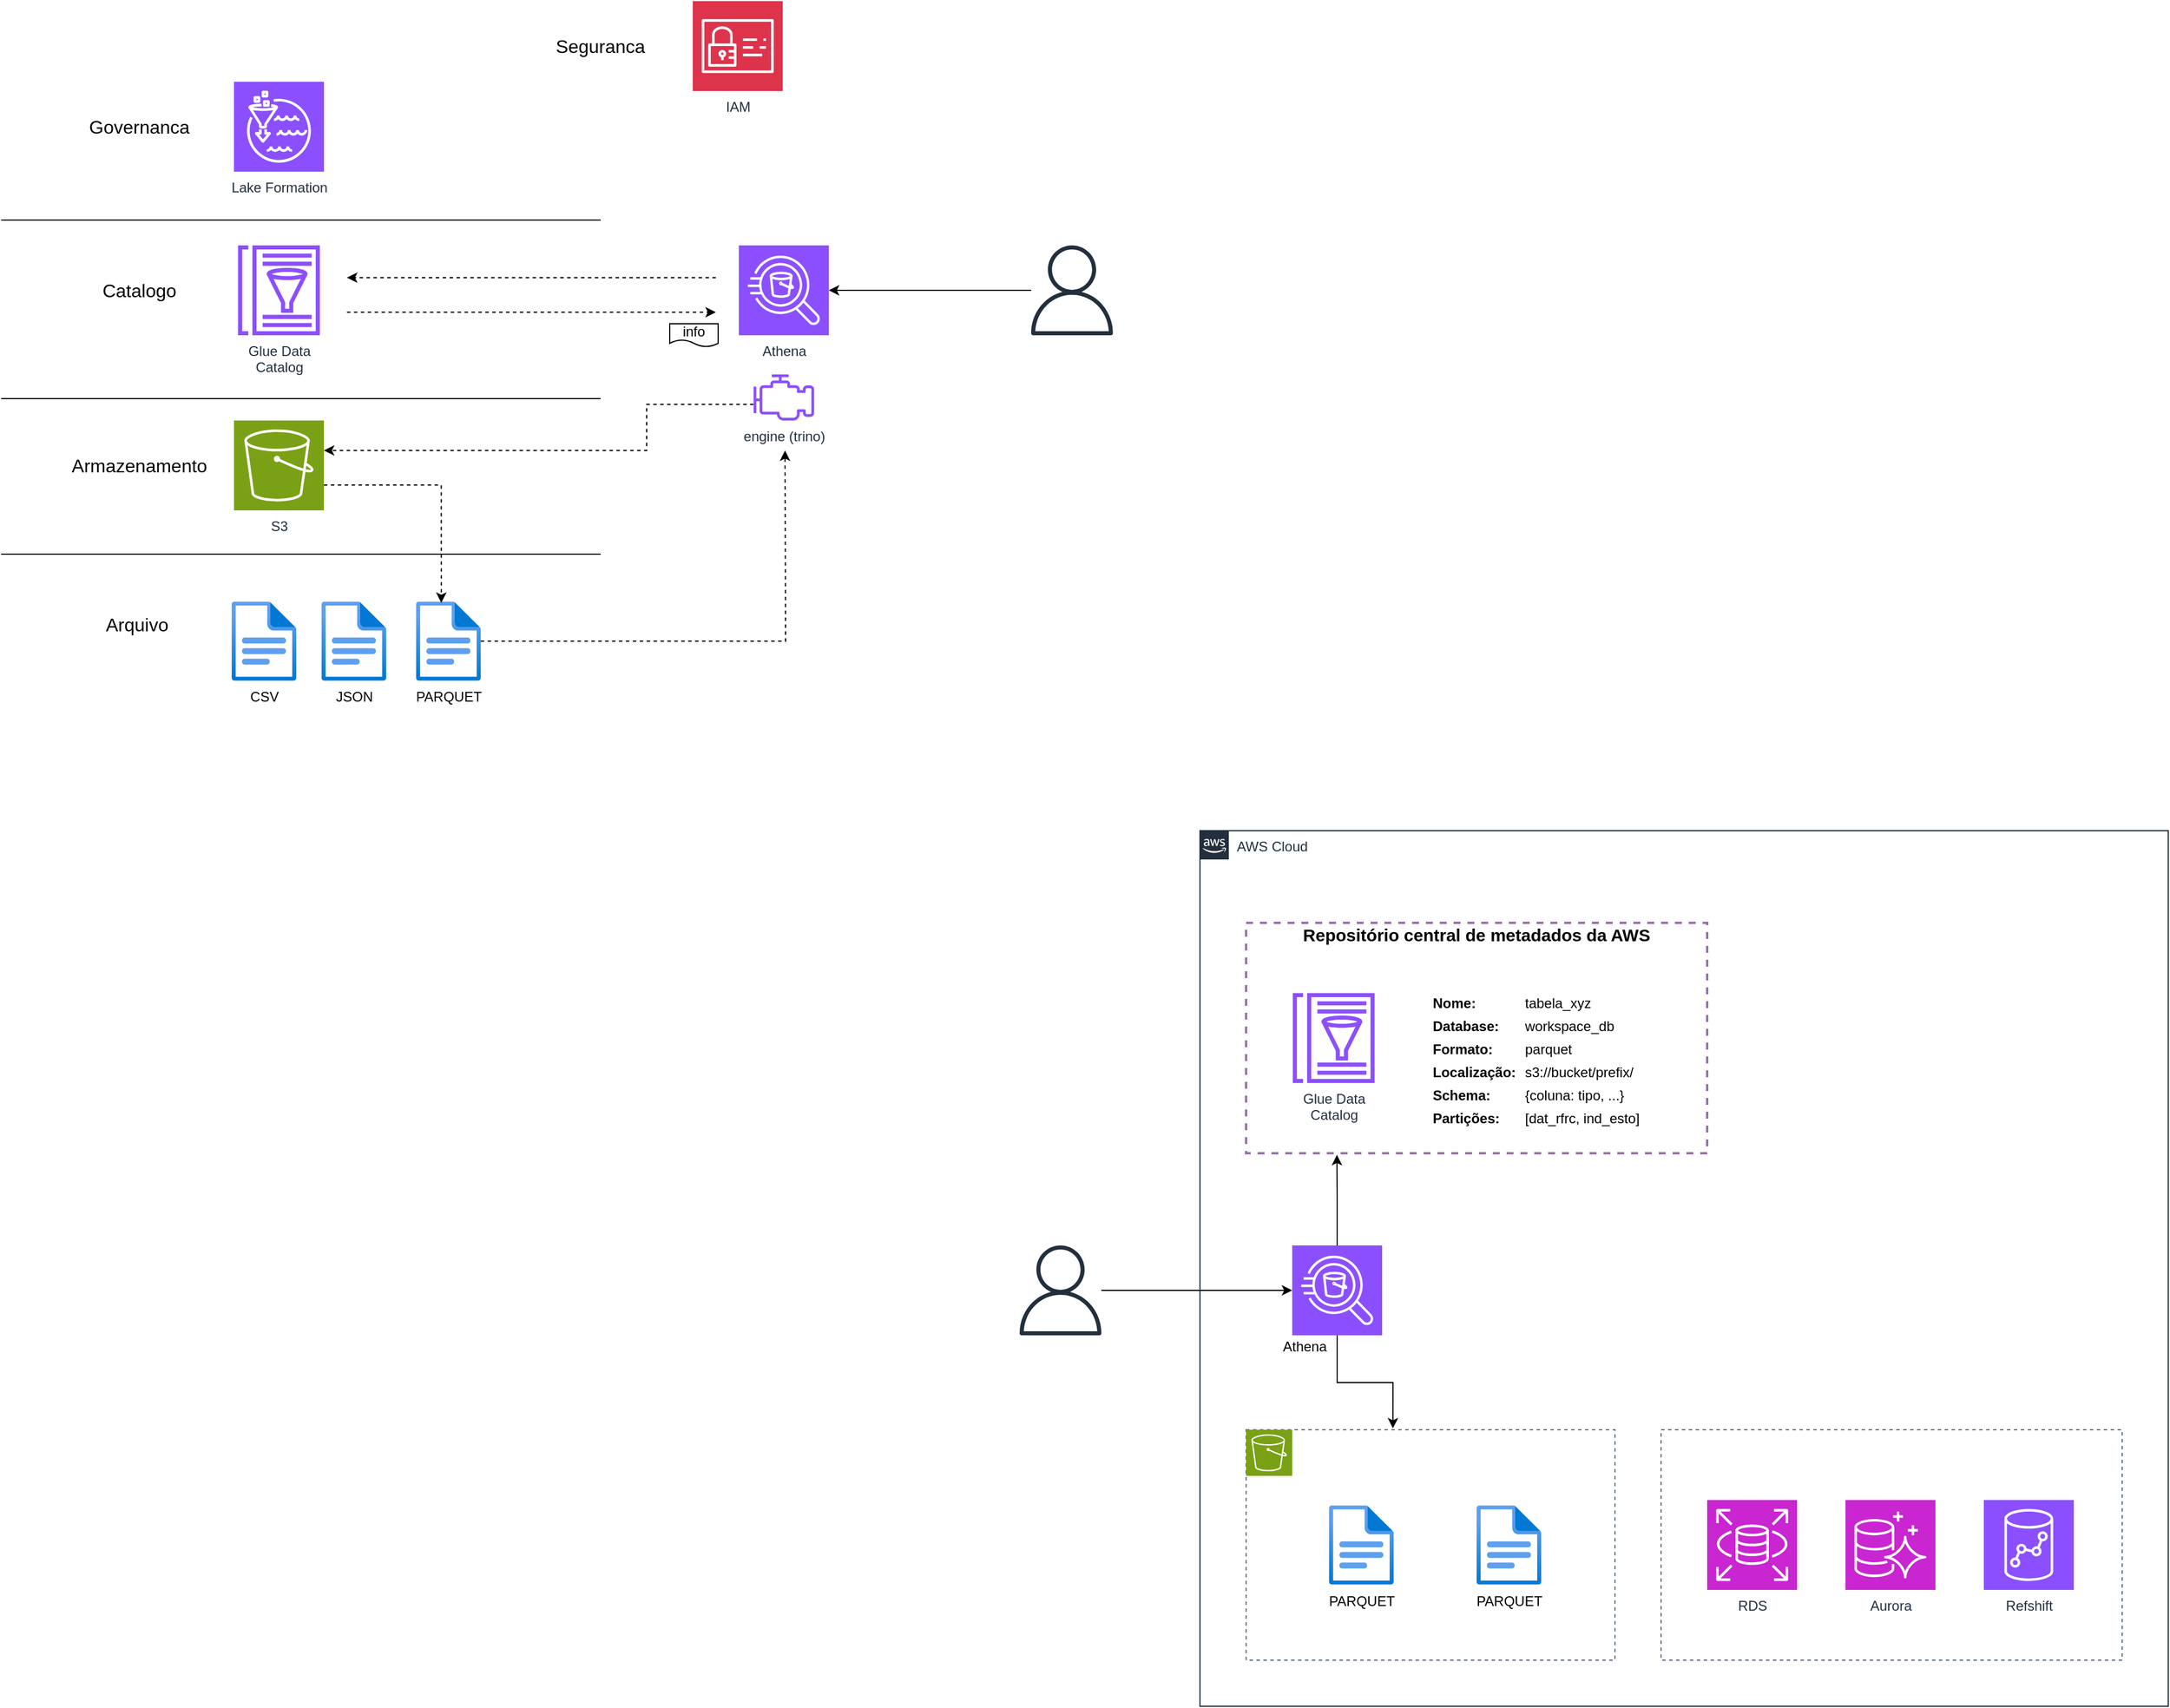 <mxfile version="24.8.4">
  <diagram name="Página-1" id="BZbnMMPLIYU0pQFjoXJA">
    <mxGraphModel dx="1928" dy="2605" grid="1" gridSize="10" guides="1" tooltips="1" connect="1" arrows="1" fold="1" page="0" pageScale="1" pageWidth="827" pageHeight="1169" math="0" shadow="0">
      <root>
        <mxCell id="0" />
        <mxCell id="1" parent="0" />
        <mxCell id="dpE1e3hh8Av37720QyTg-1" value="AWS Cloud" style="points=[[0,0],[0.25,0],[0.5,0],[0.75,0],[1,0],[1,0.25],[1,0.5],[1,0.75],[1,1],[0.75,1],[0.5,1],[0.25,1],[0,1],[0,0.75],[0,0.5],[0,0.25]];outlineConnect=0;gradientColor=none;html=1;whiteSpace=wrap;fontSize=12;fontStyle=0;container=1;pointerEvents=0;collapsible=0;recursiveResize=0;shape=mxgraph.aws4.group;grIcon=mxgraph.aws4.group_aws_cloud_alt;strokeColor=#232F3E;fillColor=default;verticalAlign=top;align=left;spacingLeft=30;fontColor=#232F3E;dashed=0;" vertex="1" parent="1">
          <mxGeometry x="960" y="-120" width="840" height="760" as="geometry" />
        </mxCell>
        <mxCell id="dpE1e3hh8Av37720QyTg-35" value="" style="fillColor=#FFFFFF;strokeColor=#9673a6;dashed=1;verticalAlign=top;fontStyle=0;whiteSpace=wrap;html=1;strokeWidth=2;" vertex="1" parent="1">
          <mxGeometry x="1000" y="-40" width="400" height="200" as="geometry" />
        </mxCell>
        <mxCell id="dpE1e3hh8Av37720QyTg-3" value="" style="sketch=0;points=[[0,0,0],[0.25,0,0],[0.5,0,0],[0.75,0,0],[1,0,0],[0,1,0],[0.25,1,0],[0.5,1,0],[0.75,1,0],[1,1,0],[0,0.25,0],[0,0.5,0],[0,0.75,0],[1,0.25,0],[1,0.5,0],[1,0.75,0]];outlineConnect=0;fontColor=#232F3E;fillColor=#8C4FFF;strokeColor=#ffffff;dashed=0;verticalLabelPosition=bottom;verticalAlign=top;align=center;html=1;fontSize=12;fontStyle=0;aspect=fixed;shape=mxgraph.aws4.resourceIcon;resIcon=mxgraph.aws4.athena;" vertex="1" parent="1">
          <mxGeometry x="1040" y="240" width="78" height="78" as="geometry" />
        </mxCell>
        <mxCell id="dpE1e3hh8Av37720QyTg-5" value="Glue Data&lt;div&gt;Catalog&lt;/div&gt;" style="sketch=0;outlineConnect=0;fontColor=#232F3E;gradientColor=none;fillColor=#8C4FFF;strokeColor=none;dashed=0;verticalLabelPosition=bottom;verticalAlign=top;align=center;html=1;fontSize=12;fontStyle=0;aspect=fixed;pointerEvents=1;shape=mxgraph.aws4.glue_data_catalog;" vertex="1" parent="1">
          <mxGeometry x="125" y="-628" width="72" height="78" as="geometry" />
        </mxCell>
        <mxCell id="dpE1e3hh8Av37720QyTg-68" style="edgeStyle=orthogonalEdgeStyle;rounded=0;orthogonalLoop=1;jettySize=auto;html=1;" edge="1" parent="1" source="dpE1e3hh8Av37720QyTg-7" target="dpE1e3hh8Av37720QyTg-67">
          <mxGeometry relative="1" as="geometry" />
        </mxCell>
        <mxCell id="dpE1e3hh8Av37720QyTg-7" value="" style="sketch=0;outlineConnect=0;fontColor=#232F3E;gradientColor=none;fillColor=#232F3D;strokeColor=none;dashed=0;verticalLabelPosition=bottom;verticalAlign=top;align=center;html=1;fontSize=12;fontStyle=0;aspect=fixed;pointerEvents=1;shape=mxgraph.aws4.user;" vertex="1" parent="1">
          <mxGeometry x="810" y="-628" width="78" height="78" as="geometry" />
        </mxCell>
        <mxCell id="dpE1e3hh8Av37720QyTg-77" style="edgeStyle=orthogonalEdgeStyle;rounded=0;orthogonalLoop=1;jettySize=auto;html=1;dashed=1;" edge="1" parent="1" source="dpE1e3hh8Av37720QyTg-14">
          <mxGeometry relative="1" as="geometry">
            <mxPoint x="600" y="-450" as="targetPoint" />
          </mxGeometry>
        </mxCell>
        <mxCell id="dpE1e3hh8Av37720QyTg-14" value="PARQUET" style="image;aspect=fixed;html=1;points=[];align=center;fontSize=12;image=img/lib/azure2/general/File.svg;fontColor=#000000;imageBackground=none;" vertex="1" parent="1">
          <mxGeometry x="280" y="-319" width="56.0" height="69" as="geometry" />
        </mxCell>
        <mxCell id="dpE1e3hh8Av37720QyTg-17" value="CSV" style="image;aspect=fixed;html=1;points=[];align=center;fontSize=12;image=img/lib/azure2/general/File.svg;fontColor=#000000;imageBackground=none;" vertex="1" parent="1">
          <mxGeometry x="120" y="-319" width="56.0" height="69" as="geometry" />
        </mxCell>
        <mxCell id="dpE1e3hh8Av37720QyTg-18" value="JSON" style="image;aspect=fixed;html=1;points=[];align=center;fontSize=12;image=img/lib/azure2/general/File.svg;fontColor=#000000;imageBackground=none;" vertex="1" parent="1">
          <mxGeometry x="198" y="-319" width="56.0" height="69" as="geometry" />
        </mxCell>
        <mxCell id="dpE1e3hh8Av37720QyTg-19" value="Arquivo" style="text;html=1;align=center;verticalAlign=middle;whiteSpace=wrap;rounded=0;fontSize=16;" vertex="1" parent="1">
          <mxGeometry x="-42" y="-319" width="160" height="40" as="geometry" />
        </mxCell>
        <mxCell id="dpE1e3hh8Av37720QyTg-20" value="Armazenamento" style="text;html=1;align=center;verticalAlign=middle;whiteSpace=wrap;rounded=0;fontSize=16;" vertex="1" parent="1">
          <mxGeometry x="-40" y="-457" width="160" height="40" as="geometry" />
        </mxCell>
        <mxCell id="dpE1e3hh8Av37720QyTg-21" value="S3" style="sketch=0;points=[[0,0,0],[0.25,0,0],[0.5,0,0],[0.75,0,0],[1,0,0],[0,1,0],[0.25,1,0],[0.5,1,0],[0.75,1,0],[1,1,0],[0,0.25,0],[0,0.5,0],[0,0.75,0],[1,0.25,0],[1,0.5,0],[1,0.75,0]];outlineConnect=0;fontColor=#232F3E;fillColor=#7AA116;strokeColor=#ffffff;dashed=0;verticalLabelPosition=bottom;verticalAlign=top;align=center;html=1;fontSize=12;fontStyle=0;aspect=fixed;shape=mxgraph.aws4.resourceIcon;resIcon=mxgraph.aws4.s3;" vertex="1" parent="1">
          <mxGeometry x="122" y="-476" width="78" height="78" as="geometry" />
        </mxCell>
        <mxCell id="dpE1e3hh8Av37720QyTg-24" value="Catalogo" style="text;html=1;align=center;verticalAlign=middle;whiteSpace=wrap;rounded=0;fontSize=16;" vertex="1" parent="1">
          <mxGeometry x="-40" y="-609" width="160" height="40" as="geometry" />
        </mxCell>
        <mxCell id="dpE1e3hh8Av37720QyTg-25" value="Lake Formation" style="sketch=0;points=[[0,0,0],[0.25,0,0],[0.5,0,0],[0.75,0,0],[1,0,0],[0,1,0],[0.25,1,0],[0.5,1,0],[0.75,1,0],[1,1,0],[0,0.25,0],[0,0.5,0],[0,0.75,0],[1,0.25,0],[1,0.5,0],[1,0.75,0]];outlineConnect=0;fontColor=#232F3E;fillColor=#8C4FFF;strokeColor=#ffffff;dashed=0;verticalLabelPosition=bottom;verticalAlign=top;align=center;html=1;fontSize=12;fontStyle=0;aspect=fixed;shape=mxgraph.aws4.resourceIcon;resIcon=mxgraph.aws4.lake_formation;" vertex="1" parent="1">
          <mxGeometry x="122" y="-770" width="78" height="78" as="geometry" />
        </mxCell>
        <mxCell id="dpE1e3hh8Av37720QyTg-26" value="Governanca" style="text;html=1;align=center;verticalAlign=middle;whiteSpace=wrap;rounded=0;fontSize=16;" vertex="1" parent="1">
          <mxGeometry x="-40" y="-751" width="160" height="40" as="geometry" />
        </mxCell>
        <mxCell id="dpE1e3hh8Av37720QyTg-27" value="IAM" style="sketch=0;points=[[0,0,0],[0.25,0,0],[0.5,0,0],[0.75,0,0],[1,0,0],[0,1,0],[0.25,1,0],[0.5,1,0],[0.75,1,0],[1,1,0],[0,0.25,0],[0,0.5,0],[0,0.75,0],[1,0.25,0],[1,0.5,0],[1,0.75,0]];outlineConnect=0;fontColor=#232F3E;fillColor=#DD344C;strokeColor=#ffffff;dashed=0;verticalLabelPosition=bottom;verticalAlign=top;align=center;html=1;fontSize=12;fontStyle=0;aspect=fixed;shape=mxgraph.aws4.resourceIcon;resIcon=mxgraph.aws4.identity_and_access_management;" vertex="1" parent="1">
          <mxGeometry x="520" y="-840" width="78" height="78" as="geometry" />
        </mxCell>
        <mxCell id="dpE1e3hh8Av37720QyTg-28" value="Seguranca" style="text;html=1;align=center;verticalAlign=middle;whiteSpace=wrap;rounded=0;fontSize=16;" vertex="1" parent="1">
          <mxGeometry x="360" y="-821" width="160" height="40" as="geometry" />
        </mxCell>
        <mxCell id="dpE1e3hh8Av37720QyTg-61" style="edgeStyle=orthogonalEdgeStyle;rounded=0;orthogonalLoop=1;jettySize=auto;html=1;" edge="1" parent="1" source="dpE1e3hh8Av37720QyTg-32" target="dpE1e3hh8Av37720QyTg-3">
          <mxGeometry relative="1" as="geometry" />
        </mxCell>
        <mxCell id="dpE1e3hh8Av37720QyTg-32" value="" style="sketch=0;outlineConnect=0;fontColor=#232F3E;gradientColor=none;fillColor=#232F3D;strokeColor=none;dashed=0;verticalLabelPosition=bottom;verticalAlign=top;align=center;html=1;fontSize=12;fontStyle=0;aspect=fixed;pointerEvents=1;shape=mxgraph.aws4.user;" vertex="1" parent="1">
          <mxGeometry x="800" y="240" width="78" height="78" as="geometry" />
        </mxCell>
        <mxCell id="dpE1e3hh8Av37720QyTg-34" value="Glue Data&lt;div&gt;Catalog&lt;/div&gt;" style="sketch=0;outlineConnect=0;fontColor=#232F3E;gradientColor=none;fillColor=#8C4FFF;strokeColor=none;dashed=0;verticalLabelPosition=bottom;verticalAlign=top;align=center;html=1;fontSize=12;fontStyle=0;aspect=fixed;pointerEvents=1;shape=mxgraph.aws4.glue_data_catalog;" vertex="1" parent="1">
          <mxGeometry x="1040" y="21" width="72" height="78" as="geometry" />
        </mxCell>
        <mxCell id="dpE1e3hh8Av37720QyTg-31" value="" style="fillColor=none;strokeColor=#5A6C86;dashed=1;verticalAlign=top;fontStyle=0;fontColor=#5A6C86;whiteSpace=wrap;html=1;" vertex="1" parent="1">
          <mxGeometry x="1000" y="400" width="320" height="200" as="geometry" />
        </mxCell>
        <mxCell id="dpE1e3hh8Av37720QyTg-29" value="PARQUET" style="image;aspect=fixed;html=1;points=[];align=center;fontSize=12;image=img/lib/azure2/general/File.svg;fontColor=#000000;imageBackground=none;" vertex="1" parent="1">
          <mxGeometry x="1072" y="465.5" width="56.0" height="69" as="geometry" />
        </mxCell>
        <mxCell id="dpE1e3hh8Av37720QyTg-30" value="" style="sketch=0;points=[[0,0,0],[0.25,0,0],[0.5,0,0],[0.75,0,0],[1,0,0],[0,1,0],[0.25,1,0],[0.5,1,0],[0.75,1,0],[1,1,0],[0,0.25,0],[0,0.5,0],[0,0.75,0],[1,0.25,0],[1,0.5,0],[1,0.75,0]];outlineConnect=0;fontColor=#232F3E;fillColor=#7AA116;strokeColor=#ffffff;dashed=0;verticalLabelPosition=bottom;verticalAlign=top;align=center;html=1;fontSize=12;fontStyle=0;aspect=fixed;shape=mxgraph.aws4.resourceIcon;resIcon=mxgraph.aws4.s3;" vertex="1" parent="1">
          <mxGeometry x="1000" y="400" width="40" height="40" as="geometry" />
        </mxCell>
        <mxCell id="dpE1e3hh8Av37720QyTg-4" value="Refshift" style="sketch=0;points=[[0,0,0],[0.25,0,0],[0.5,0,0],[0.75,0,0],[1,0,0],[0,1,0],[0.25,1,0],[0.5,1,0],[0.75,1,0],[1,1,0],[0,0.25,0],[0,0.5,0],[0,0.75,0],[1,0.25,0],[1,0.5,0],[1,0.75,0]];outlineConnect=0;fontColor=#232F3E;fillColor=#8C4FFF;strokeColor=#ffffff;dashed=0;verticalLabelPosition=bottom;verticalAlign=top;align=center;html=1;fontSize=12;fontStyle=0;aspect=fixed;shape=mxgraph.aws4.resourceIcon;resIcon=mxgraph.aws4.redshift;" vertex="1" parent="1">
          <mxGeometry x="1640" y="461" width="78" height="78" as="geometry" />
        </mxCell>
        <mxCell id="dpE1e3hh8Av37720QyTg-8" value="Aurora" style="sketch=0;points=[[0,0,0],[0.25,0,0],[0.5,0,0],[0.75,0,0],[1,0,0],[0,1,0],[0.25,1,0],[0.5,1,0],[0.75,1,0],[1,1,0],[0,0.25,0],[0,0.5,0],[0,0.75,0],[1,0.25,0],[1,0.5,0],[1,0.75,0]];outlineConnect=0;fontColor=#232F3E;fillColor=#C925D1;strokeColor=#ffffff;dashed=0;verticalLabelPosition=bottom;verticalAlign=top;align=center;html=1;fontSize=12;fontStyle=0;aspect=fixed;shape=mxgraph.aws4.resourceIcon;resIcon=mxgraph.aws4.aurora;" vertex="1" parent="1">
          <mxGeometry x="1520" y="461" width="78" height="78" as="geometry" />
        </mxCell>
        <mxCell id="dpE1e3hh8Av37720QyTg-10" value="RDS" style="sketch=0;points=[[0,0,0],[0.25,0,0],[0.5,0,0],[0.75,0,0],[1,0,0],[0,1,0],[0.25,1,0],[0.5,1,0],[0.75,1,0],[1,1,0],[0,0.25,0],[0,0.5,0],[0,0.75,0],[1,0.25,0],[1,0.5,0],[1,0.75,0]];outlineConnect=0;fontColor=#232F3E;fillColor=#C925D1;strokeColor=#ffffff;dashed=0;verticalLabelPosition=bottom;verticalAlign=top;align=center;html=1;fontSize=12;fontStyle=0;aspect=fixed;shape=mxgraph.aws4.resourceIcon;resIcon=mxgraph.aws4.rds;" vertex="1" parent="1">
          <mxGeometry x="1400" y="461" width="78" height="78" as="geometry" />
        </mxCell>
        <mxCell id="dpE1e3hh8Av37720QyTg-42" value="Nome:" style="text;html=1;align=left;verticalAlign=middle;whiteSpace=wrap;rounded=0;fontStyle=1" vertex="1" parent="1">
          <mxGeometry x="1160" y="20" width="80" height="20" as="geometry" />
        </mxCell>
        <mxCell id="dpE1e3hh8Av37720QyTg-43" value="Database:" style="text;html=1;align=left;verticalAlign=middle;whiteSpace=wrap;rounded=0;fontStyle=1" vertex="1" parent="1">
          <mxGeometry x="1160" y="40" width="80" height="20" as="geometry" />
        </mxCell>
        <mxCell id="dpE1e3hh8Av37720QyTg-44" value="Formato:" style="text;html=1;align=left;verticalAlign=middle;whiteSpace=wrap;rounded=0;fontStyle=1" vertex="1" parent="1">
          <mxGeometry x="1160" y="60" width="80" height="20" as="geometry" />
        </mxCell>
        <mxCell id="dpE1e3hh8Av37720QyTg-46" value="Localização:" style="text;html=1;align=left;verticalAlign=middle;whiteSpace=wrap;rounded=0;fontStyle=1" vertex="1" parent="1">
          <mxGeometry x="1160" y="80" width="80" height="20" as="geometry" />
        </mxCell>
        <mxCell id="dpE1e3hh8Av37720QyTg-47" value="Schema:" style="text;html=1;align=left;verticalAlign=middle;whiteSpace=wrap;rounded=0;fontStyle=1" vertex="1" parent="1">
          <mxGeometry x="1160" y="100" width="80" height="20" as="geometry" />
        </mxCell>
        <mxCell id="dpE1e3hh8Av37720QyTg-48" value="Partições:" style="text;html=1;align=left;verticalAlign=middle;whiteSpace=wrap;rounded=0;fontStyle=1" vertex="1" parent="1">
          <mxGeometry x="1160" y="120" width="80" height="20" as="geometry" />
        </mxCell>
        <mxCell id="dpE1e3hh8Av37720QyTg-49" value="tabela_xyz" style="text;html=1;align=left;verticalAlign=middle;whiteSpace=wrap;rounded=0;" vertex="1" parent="1">
          <mxGeometry x="1240" y="20" width="120" height="20" as="geometry" />
        </mxCell>
        <mxCell id="dpE1e3hh8Av37720QyTg-50" value="workspace_db" style="text;html=1;align=left;verticalAlign=middle;whiteSpace=wrap;rounded=0;" vertex="1" parent="1">
          <mxGeometry x="1240" y="40" width="120" height="20" as="geometry" />
        </mxCell>
        <mxCell id="dpE1e3hh8Av37720QyTg-51" value="parquet" style="text;html=1;align=left;verticalAlign=middle;whiteSpace=wrap;rounded=0;" vertex="1" parent="1">
          <mxGeometry x="1240" y="60" width="120" height="20" as="geometry" />
        </mxCell>
        <mxCell id="dpE1e3hh8Av37720QyTg-52" value="s3://bucket/prefix/" style="text;html=1;align=left;verticalAlign=middle;whiteSpace=wrap;rounded=0;" vertex="1" parent="1">
          <mxGeometry x="1240" y="80" width="120" height="20" as="geometry" />
        </mxCell>
        <mxCell id="dpE1e3hh8Av37720QyTg-54" value="{coluna: tipo, ...}" style="text;html=1;align=left;verticalAlign=middle;whiteSpace=wrap;rounded=0;" vertex="1" parent="1">
          <mxGeometry x="1240" y="100" width="120" height="20" as="geometry" />
        </mxCell>
        <mxCell id="dpE1e3hh8Av37720QyTg-55" value="[dat_rfrc, ind_esto]" style="text;html=1;align=left;verticalAlign=middle;whiteSpace=wrap;rounded=0;" vertex="1" parent="1">
          <mxGeometry x="1240" y="120" width="120" height="20" as="geometry" />
        </mxCell>
        <mxCell id="dpE1e3hh8Av37720QyTg-56" value="Repositório central de metadados da AWS" style="text;html=1;align=center;verticalAlign=middle;whiteSpace=wrap;rounded=0;fontSize=15;fontStyle=1" vertex="1" parent="1">
          <mxGeometry x="1000" y="-40" width="400" height="20" as="geometry" />
        </mxCell>
        <mxCell id="dpE1e3hh8Av37720QyTg-58" style="edgeStyle=orthogonalEdgeStyle;rounded=0;orthogonalLoop=1;jettySize=auto;html=1;entryX=0.197;entryY=1.007;entryDx=0;entryDy=0;entryPerimeter=0;" edge="1" parent="1" source="dpE1e3hh8Av37720QyTg-3" target="dpE1e3hh8Av37720QyTg-35">
          <mxGeometry relative="1" as="geometry" />
        </mxCell>
        <mxCell id="dpE1e3hh8Av37720QyTg-59" style="edgeStyle=orthogonalEdgeStyle;rounded=0;orthogonalLoop=1;jettySize=auto;html=1;entryX=0.398;entryY=-0.006;entryDx=0;entryDy=0;entryPerimeter=0;" edge="1" parent="1" source="dpE1e3hh8Av37720QyTg-3" target="dpE1e3hh8Av37720QyTg-31">
          <mxGeometry relative="1" as="geometry" />
        </mxCell>
        <mxCell id="dpE1e3hh8Av37720QyTg-60" value="Athena" style="text;html=1;align=left;verticalAlign=middle;whiteSpace=wrap;rounded=0;" vertex="1" parent="1">
          <mxGeometry x="1030" y="318" width="60" height="20" as="geometry" />
        </mxCell>
        <mxCell id="dpE1e3hh8Av37720QyTg-62" value="PARQUET" style="image;aspect=fixed;html=1;points=[];align=center;fontSize=12;image=img/lib/azure2/general/File.svg;fontColor=#000000;imageBackground=none;" vertex="1" parent="1">
          <mxGeometry x="1200" y="465.5" width="56.0" height="69" as="geometry" />
        </mxCell>
        <mxCell id="dpE1e3hh8Av37720QyTg-63" value="" style="fillColor=none;strokeColor=#5A6C86;dashed=1;verticalAlign=top;fontStyle=0;fontColor=#5A6C86;whiteSpace=wrap;html=1;" vertex="1" parent="1">
          <mxGeometry x="1360" y="400" width="400" height="200" as="geometry" />
        </mxCell>
        <mxCell id="dpE1e3hh8Av37720QyTg-64" value="" style="endArrow=none;html=1;rounded=0;" edge="1" parent="1">
          <mxGeometry width="50" height="50" relative="1" as="geometry">
            <mxPoint x="-80" y="-360" as="sourcePoint" />
            <mxPoint x="440" y="-360" as="targetPoint" />
          </mxGeometry>
        </mxCell>
        <mxCell id="dpE1e3hh8Av37720QyTg-65" value="" style="endArrow=none;html=1;rounded=0;" edge="1" parent="1">
          <mxGeometry width="50" height="50" relative="1" as="geometry">
            <mxPoint x="-80" y="-495" as="sourcePoint" />
            <mxPoint x="440" y="-495" as="targetPoint" />
          </mxGeometry>
        </mxCell>
        <mxCell id="dpE1e3hh8Av37720QyTg-66" value="" style="endArrow=none;html=1;rounded=0;" edge="1" parent="1">
          <mxGeometry width="50" height="50" relative="1" as="geometry">
            <mxPoint x="-80" y="-650" as="sourcePoint" />
            <mxPoint x="440" y="-650" as="targetPoint" />
          </mxGeometry>
        </mxCell>
        <mxCell id="dpE1e3hh8Av37720QyTg-67" value="Athena" style="sketch=0;points=[[0,0,0],[0.25,0,0],[0.5,0,0],[0.75,0,0],[1,0,0],[0,1,0],[0.25,1,0],[0.5,1,0],[0.75,1,0],[1,1,0],[0,0.25,0],[0,0.5,0],[0,0.75,0],[1,0.25,0],[1,0.5,0],[1,0.75,0]];outlineConnect=0;fontColor=#232F3E;fillColor=#8C4FFF;strokeColor=#ffffff;dashed=0;verticalLabelPosition=bottom;verticalAlign=top;align=center;html=1;fontSize=12;fontStyle=0;aspect=fixed;shape=mxgraph.aws4.resourceIcon;resIcon=mxgraph.aws4.athena;" vertex="1" parent="1">
          <mxGeometry x="560" y="-628" width="78" height="78" as="geometry" />
        </mxCell>
        <mxCell id="dpE1e3hh8Av37720QyTg-74" style="edgeStyle=orthogonalEdgeStyle;rounded=0;orthogonalLoop=1;jettySize=auto;html=1;dashed=1;" edge="1" parent="1" source="dpE1e3hh8Av37720QyTg-69" target="dpE1e3hh8Av37720QyTg-21">
          <mxGeometry relative="1" as="geometry">
            <Array as="points">
              <mxPoint x="480" y="-490" />
              <mxPoint x="480" y="-450" />
            </Array>
          </mxGeometry>
        </mxCell>
        <mxCell id="dpE1e3hh8Av37720QyTg-69" value="engine (trino)" style="sketch=0;outlineConnect=0;fontColor=#232F3E;gradientColor=none;fillColor=#8C4FFF;strokeColor=none;dashed=0;verticalLabelPosition=bottom;verticalAlign=top;align=center;html=1;fontSize=12;fontStyle=0;aspect=fixed;pointerEvents=1;shape=mxgraph.aws4.emr_engine;" vertex="1" parent="1">
          <mxGeometry x="572.56" y="-516" width="52.88" height="40" as="geometry" />
        </mxCell>
        <mxCell id="dpE1e3hh8Av37720QyTg-71" value="" style="endArrow=classic;html=1;rounded=0;dashed=1;" edge="1" parent="1">
          <mxGeometry width="50" height="50" relative="1" as="geometry">
            <mxPoint x="540" y="-600" as="sourcePoint" />
            <mxPoint x="220" y="-600" as="targetPoint" />
          </mxGeometry>
        </mxCell>
        <mxCell id="dpE1e3hh8Av37720QyTg-72" value="" style="endArrow=classic;html=1;rounded=0;dashed=1;" edge="1" parent="1">
          <mxGeometry width="50" height="50" relative="1" as="geometry">
            <mxPoint x="220" y="-570" as="sourcePoint" />
            <mxPoint x="540" y="-570" as="targetPoint" />
          </mxGeometry>
        </mxCell>
        <mxCell id="dpE1e3hh8Av37720QyTg-73" value="info" style="shape=document;whiteSpace=wrap;html=1;boundedLbl=1;dashed=0;flipH=1;" vertex="1" parent="1">
          <mxGeometry x="500" y="-560" width="42" height="20" as="geometry" />
        </mxCell>
        <mxCell id="dpE1e3hh8Av37720QyTg-76" style="edgeStyle=orthogonalEdgeStyle;rounded=0;orthogonalLoop=1;jettySize=auto;html=1;entryX=0.39;entryY=0.018;entryDx=0;entryDy=0;entryPerimeter=0;dashed=1;" edge="1" parent="1" source="dpE1e3hh8Av37720QyTg-21" target="dpE1e3hh8Av37720QyTg-14">
          <mxGeometry relative="1" as="geometry">
            <Array as="points">
              <mxPoint x="302" y="-420" />
            </Array>
          </mxGeometry>
        </mxCell>
      </root>
    </mxGraphModel>
  </diagram>
</mxfile>
